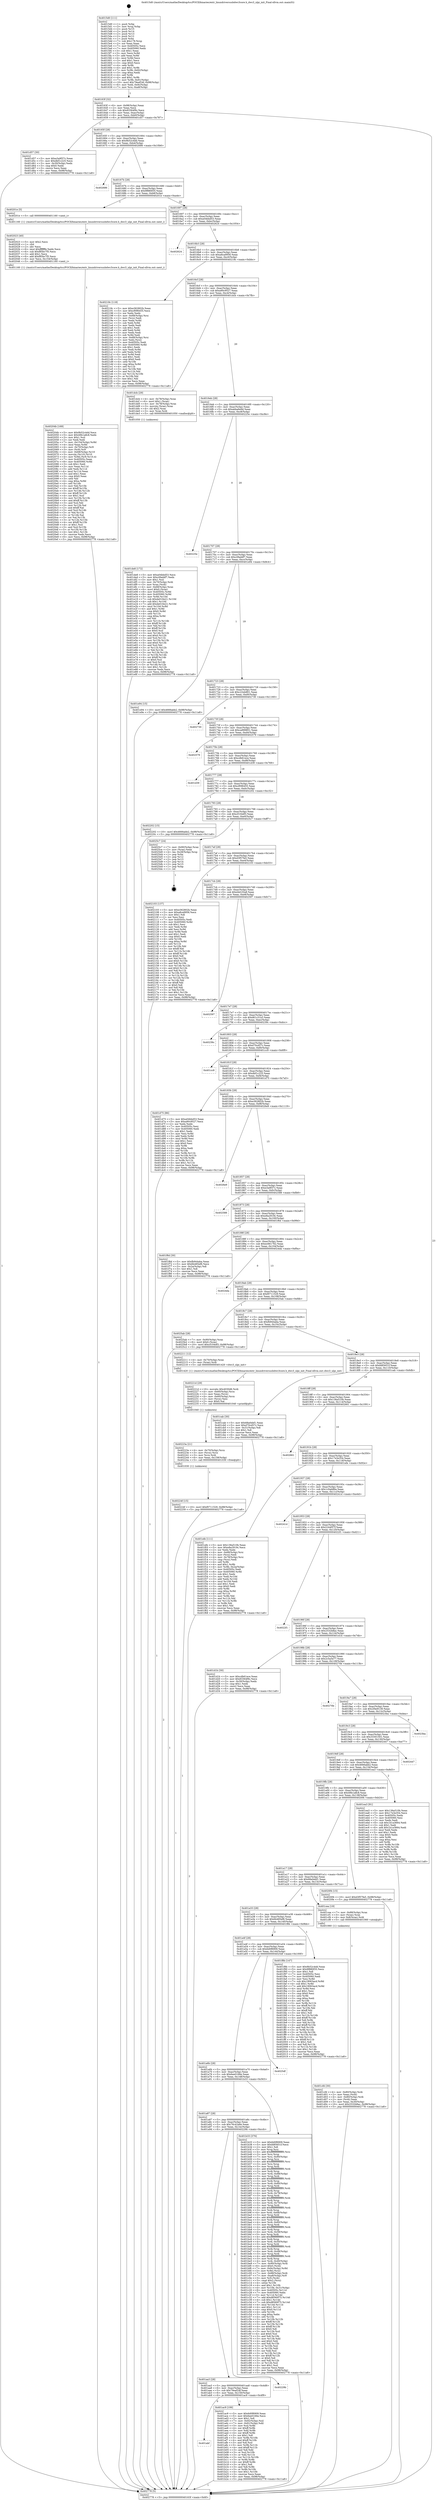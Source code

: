 digraph "0x4015d0" {
  label = "0x4015d0 (/mnt/c/Users/mathe/Desktop/tcc/POCII/binaries/extr_linuxdriversusbdwc3core.h_dwc3_ulpi_init_Final-ollvm.out::main(0))"
  labelloc = "t"
  node[shape=record]

  Entry [label="",width=0.3,height=0.3,shape=circle,fillcolor=black,style=filled]
  "0x40163f" [label="{
     0x40163f [32]\l
     | [instrs]\l
     &nbsp;&nbsp;0x40163f \<+6\>: mov -0x98(%rbp),%eax\l
     &nbsp;&nbsp;0x401645 \<+2\>: mov %eax,%ecx\l
     &nbsp;&nbsp;0x401647 \<+6\>: sub $0x83364f9c,%ecx\l
     &nbsp;&nbsp;0x40164d \<+6\>: mov %eax,-0xac(%rbp)\l
     &nbsp;&nbsp;0x401653 \<+6\>: mov %ecx,-0xb0(%rbp)\l
     &nbsp;&nbsp;0x401659 \<+6\>: je 0000000000401d57 \<main+0x787\>\l
  }"]
  "0x401d57" [label="{
     0x401d57 [30]\l
     | [instrs]\l
     &nbsp;&nbsp;0x401d57 \<+5\>: mov $0xe3a9f37c,%eax\l
     &nbsp;&nbsp;0x401d5c \<+5\>: mov $0xdbf1c225,%ecx\l
     &nbsp;&nbsp;0x401d61 \<+3\>: mov -0x30(%rbp),%edx\l
     &nbsp;&nbsp;0x401d64 \<+3\>: cmp $0x0,%edx\l
     &nbsp;&nbsp;0x401d67 \<+3\>: cmove %ecx,%eax\l
     &nbsp;&nbsp;0x401d6a \<+6\>: mov %eax,-0x98(%rbp)\l
     &nbsp;&nbsp;0x401d70 \<+5\>: jmp 0000000000402778 \<main+0x11a8\>\l
  }"]
  "0x40165f" [label="{
     0x40165f [28]\l
     | [instrs]\l
     &nbsp;&nbsp;0x40165f \<+5\>: jmp 0000000000401664 \<main+0x94\>\l
     &nbsp;&nbsp;0x401664 \<+6\>: mov -0xac(%rbp),%eax\l
     &nbsp;&nbsp;0x40166a \<+5\>: sub $0x9b52c4dd,%eax\l
     &nbsp;&nbsp;0x40166f \<+6\>: mov %eax,-0xb4(%rbp)\l
     &nbsp;&nbsp;0x401675 \<+6\>: je 0000000000402686 \<main+0x10b6\>\l
  }"]
  Exit [label="",width=0.3,height=0.3,shape=circle,fillcolor=black,style=filled,peripheries=2]
  "0x402686" [label="{
     0x402686\l
  }", style=dashed]
  "0x40167b" [label="{
     0x40167b [28]\l
     | [instrs]\l
     &nbsp;&nbsp;0x40167b \<+5\>: jmp 0000000000401680 \<main+0xb0\>\l
     &nbsp;&nbsp;0x401680 \<+6\>: mov -0xac(%rbp),%eax\l
     &nbsp;&nbsp;0x401686 \<+5\>: sub $0x9f880f35,%eax\l
     &nbsp;&nbsp;0x40168b \<+6\>: mov %eax,-0xb8(%rbp)\l
     &nbsp;&nbsp;0x401691 \<+6\>: je 000000000040201e \<main+0xa4e\>\l
  }"]
  "0x40224f" [label="{
     0x40224f [15]\l
     | [instrs]\l
     &nbsp;&nbsp;0x40224f \<+10\>: movl $0xf0711529,-0x98(%rbp)\l
     &nbsp;&nbsp;0x402259 \<+5\>: jmp 0000000000402778 \<main+0x11a8\>\l
  }"]
  "0x40201e" [label="{
     0x40201e [5]\l
     | [instrs]\l
     &nbsp;&nbsp;0x40201e \<+5\>: call 0000000000401160 \<next_i\>\l
     | [calls]\l
     &nbsp;&nbsp;0x401160 \{1\} (/mnt/c/Users/mathe/Desktop/tcc/POCII/binaries/extr_linuxdriversusbdwc3core.h_dwc3_ulpi_init_Final-ollvm.out::next_i)\l
  }"]
  "0x401697" [label="{
     0x401697 [28]\l
     | [instrs]\l
     &nbsp;&nbsp;0x401697 \<+5\>: jmp 000000000040169c \<main+0xcc\>\l
     &nbsp;&nbsp;0x40169c \<+6\>: mov -0xac(%rbp),%eax\l
     &nbsp;&nbsp;0x4016a2 \<+5\>: sub $0xa04bbd53,%eax\l
     &nbsp;&nbsp;0x4016a7 \<+6\>: mov %eax,-0xbc(%rbp)\l
     &nbsp;&nbsp;0x4016ad \<+6\>: je 0000000000402624 \<main+0x1054\>\l
  }"]
  "0x40223a" [label="{
     0x40223a [21]\l
     | [instrs]\l
     &nbsp;&nbsp;0x40223a \<+4\>: mov -0x70(%rbp),%rcx\l
     &nbsp;&nbsp;0x40223e \<+3\>: mov (%rcx),%rcx\l
     &nbsp;&nbsp;0x402241 \<+3\>: mov %rcx,%rdi\l
     &nbsp;&nbsp;0x402244 \<+6\>: mov %eax,-0x158(%rbp)\l
     &nbsp;&nbsp;0x40224a \<+5\>: call 0000000000401030 \<free@plt\>\l
     | [calls]\l
     &nbsp;&nbsp;0x401030 \{1\} (unknown)\l
  }"]
  "0x402624" [label="{
     0x402624\l
  }", style=dashed]
  "0x4016b3" [label="{
     0x4016b3 [28]\l
     | [instrs]\l
     &nbsp;&nbsp;0x4016b3 \<+5\>: jmp 00000000004016b8 \<main+0xe8\>\l
     &nbsp;&nbsp;0x4016b8 \<+6\>: mov -0xac(%rbp),%eax\l
     &nbsp;&nbsp;0x4016be \<+5\>: sub $0xa8ca9956,%eax\l
     &nbsp;&nbsp;0x4016c3 \<+6\>: mov %eax,-0xc0(%rbp)\l
     &nbsp;&nbsp;0x4016c9 \<+6\>: je 000000000040218c \<main+0xbbc\>\l
  }"]
  "0x40221d" [label="{
     0x40221d [29]\l
     | [instrs]\l
     &nbsp;&nbsp;0x40221d \<+10\>: movabs $0x4030d6,%rdi\l
     &nbsp;&nbsp;0x402227 \<+4\>: mov -0x60(%rbp),%rcx\l
     &nbsp;&nbsp;0x40222b \<+2\>: mov %eax,(%rcx)\l
     &nbsp;&nbsp;0x40222d \<+4\>: mov -0x60(%rbp),%rcx\l
     &nbsp;&nbsp;0x402231 \<+2\>: mov (%rcx),%esi\l
     &nbsp;&nbsp;0x402233 \<+2\>: mov $0x0,%al\l
     &nbsp;&nbsp;0x402235 \<+5\>: call 0000000000401040 \<printf@plt\>\l
     | [calls]\l
     &nbsp;&nbsp;0x401040 \{1\} (unknown)\l
  }"]
  "0x40218c" [label="{
     0x40218c [118]\l
     | [instrs]\l
     &nbsp;&nbsp;0x40218c \<+5\>: mov $0xe362802b,%eax\l
     &nbsp;&nbsp;0x402191 \<+5\>: mov $0xcf096455,%ecx\l
     &nbsp;&nbsp;0x402196 \<+2\>: xor %edx,%edx\l
     &nbsp;&nbsp;0x402198 \<+4\>: mov -0x68(%rbp),%rsi\l
     &nbsp;&nbsp;0x40219c \<+2\>: mov (%rsi),%edi\l
     &nbsp;&nbsp;0x40219e \<+3\>: mov %edx,%r8d\l
     &nbsp;&nbsp;0x4021a1 \<+3\>: sub %edi,%r8d\l
     &nbsp;&nbsp;0x4021a4 \<+2\>: mov %edx,%edi\l
     &nbsp;&nbsp;0x4021a6 \<+3\>: sub $0x1,%edi\l
     &nbsp;&nbsp;0x4021a9 \<+3\>: add %edi,%r8d\l
     &nbsp;&nbsp;0x4021ac \<+2\>: mov %edx,%edi\l
     &nbsp;&nbsp;0x4021ae \<+3\>: sub %r8d,%edi\l
     &nbsp;&nbsp;0x4021b1 \<+4\>: mov -0x68(%rbp),%rsi\l
     &nbsp;&nbsp;0x4021b5 \<+2\>: mov %edi,(%rsi)\l
     &nbsp;&nbsp;0x4021b7 \<+7\>: mov 0x40505c,%edi\l
     &nbsp;&nbsp;0x4021be \<+8\>: mov 0x405060,%r8d\l
     &nbsp;&nbsp;0x4021c6 \<+3\>: sub $0x1,%edx\l
     &nbsp;&nbsp;0x4021c9 \<+3\>: mov %edi,%r9d\l
     &nbsp;&nbsp;0x4021cc \<+3\>: add %edx,%r9d\l
     &nbsp;&nbsp;0x4021cf \<+4\>: imul %r9d,%edi\l
     &nbsp;&nbsp;0x4021d3 \<+3\>: and $0x1,%edi\l
     &nbsp;&nbsp;0x4021d6 \<+3\>: cmp $0x0,%edi\l
     &nbsp;&nbsp;0x4021d9 \<+4\>: sete %r10b\l
     &nbsp;&nbsp;0x4021dd \<+4\>: cmp $0xa,%r8d\l
     &nbsp;&nbsp;0x4021e1 \<+4\>: setl %r11b\l
     &nbsp;&nbsp;0x4021e5 \<+3\>: mov %r10b,%bl\l
     &nbsp;&nbsp;0x4021e8 \<+3\>: and %r11b,%bl\l
     &nbsp;&nbsp;0x4021eb \<+3\>: xor %r11b,%r10b\l
     &nbsp;&nbsp;0x4021ee \<+3\>: or %r10b,%bl\l
     &nbsp;&nbsp;0x4021f1 \<+3\>: test $0x1,%bl\l
     &nbsp;&nbsp;0x4021f4 \<+3\>: cmovne %ecx,%eax\l
     &nbsp;&nbsp;0x4021f7 \<+6\>: mov %eax,-0x98(%rbp)\l
     &nbsp;&nbsp;0x4021fd \<+5\>: jmp 0000000000402778 \<main+0x11a8\>\l
  }"]
  "0x4016cf" [label="{
     0x4016cf [28]\l
     | [instrs]\l
     &nbsp;&nbsp;0x4016cf \<+5\>: jmp 00000000004016d4 \<main+0x104\>\l
     &nbsp;&nbsp;0x4016d4 \<+6\>: mov -0xac(%rbp),%eax\l
     &nbsp;&nbsp;0x4016da \<+5\>: sub $0xa90c9527,%eax\l
     &nbsp;&nbsp;0x4016df \<+6\>: mov %eax,-0xc4(%rbp)\l
     &nbsp;&nbsp;0x4016e5 \<+6\>: je 0000000000401dcb \<main+0x7fb\>\l
  }"]
  "0x40204b" [label="{
     0x40204b [169]\l
     | [instrs]\l
     &nbsp;&nbsp;0x40204b \<+5\>: mov $0x9b52c4dd,%ecx\l
     &nbsp;&nbsp;0x402050 \<+5\>: mov $0x49b1a8c8,%edx\l
     &nbsp;&nbsp;0x402055 \<+3\>: mov $0x1,%sil\l
     &nbsp;&nbsp;0x402058 \<+2\>: xor %edi,%edi\l
     &nbsp;&nbsp;0x40205a \<+7\>: mov -0x154(%rbp),%r8d\l
     &nbsp;&nbsp;0x402061 \<+4\>: imul %eax,%r8d\l
     &nbsp;&nbsp;0x402065 \<+4\>: mov -0x70(%rbp),%r9\l
     &nbsp;&nbsp;0x402069 \<+3\>: mov (%r9),%r9\l
     &nbsp;&nbsp;0x40206c \<+4\>: mov -0x68(%rbp),%r10\l
     &nbsp;&nbsp;0x402070 \<+3\>: movslq (%r10),%r10\l
     &nbsp;&nbsp;0x402073 \<+4\>: mov %r8d,(%r9,%r10,4)\l
     &nbsp;&nbsp;0x402077 \<+7\>: mov 0x40505c,%eax\l
     &nbsp;&nbsp;0x40207e \<+8\>: mov 0x405060,%r8d\l
     &nbsp;&nbsp;0x402086 \<+3\>: sub $0x1,%edi\l
     &nbsp;&nbsp;0x402089 \<+3\>: mov %eax,%r11d\l
     &nbsp;&nbsp;0x40208c \<+3\>: add %edi,%r11d\l
     &nbsp;&nbsp;0x40208f \<+4\>: imul %r11d,%eax\l
     &nbsp;&nbsp;0x402093 \<+3\>: and $0x1,%eax\l
     &nbsp;&nbsp;0x402096 \<+3\>: cmp $0x0,%eax\l
     &nbsp;&nbsp;0x402099 \<+3\>: sete %bl\l
     &nbsp;&nbsp;0x40209c \<+4\>: cmp $0xa,%r8d\l
     &nbsp;&nbsp;0x4020a0 \<+4\>: setl %r14b\l
     &nbsp;&nbsp;0x4020a4 \<+3\>: mov %bl,%r15b\l
     &nbsp;&nbsp;0x4020a7 \<+4\>: xor $0xff,%r15b\l
     &nbsp;&nbsp;0x4020ab \<+3\>: mov %r14b,%r12b\l
     &nbsp;&nbsp;0x4020ae \<+4\>: xor $0xff,%r12b\l
     &nbsp;&nbsp;0x4020b2 \<+4\>: xor $0x1,%sil\l
     &nbsp;&nbsp;0x4020b6 \<+3\>: mov %r15b,%r13b\l
     &nbsp;&nbsp;0x4020b9 \<+4\>: and $0xff,%r13b\l
     &nbsp;&nbsp;0x4020bd \<+3\>: and %sil,%bl\l
     &nbsp;&nbsp;0x4020c0 \<+3\>: mov %r12b,%al\l
     &nbsp;&nbsp;0x4020c3 \<+2\>: and $0xff,%al\l
     &nbsp;&nbsp;0x4020c5 \<+3\>: and %sil,%r14b\l
     &nbsp;&nbsp;0x4020c8 \<+3\>: or %bl,%r13b\l
     &nbsp;&nbsp;0x4020cb \<+3\>: or %r14b,%al\l
     &nbsp;&nbsp;0x4020ce \<+3\>: xor %al,%r13b\l
     &nbsp;&nbsp;0x4020d1 \<+3\>: or %r12b,%r15b\l
     &nbsp;&nbsp;0x4020d4 \<+4\>: xor $0xff,%r15b\l
     &nbsp;&nbsp;0x4020d8 \<+4\>: or $0x1,%sil\l
     &nbsp;&nbsp;0x4020dc \<+3\>: and %sil,%r15b\l
     &nbsp;&nbsp;0x4020df \<+3\>: or %r15b,%r13b\l
     &nbsp;&nbsp;0x4020e2 \<+4\>: test $0x1,%r13b\l
     &nbsp;&nbsp;0x4020e6 \<+3\>: cmovne %edx,%ecx\l
     &nbsp;&nbsp;0x4020e9 \<+6\>: mov %ecx,-0x98(%rbp)\l
     &nbsp;&nbsp;0x4020ef \<+5\>: jmp 0000000000402778 \<main+0x11a8\>\l
  }"]
  "0x401dcb" [label="{
     0x401dcb [29]\l
     | [instrs]\l
     &nbsp;&nbsp;0x401dcb \<+4\>: mov -0x78(%rbp),%rax\l
     &nbsp;&nbsp;0x401dcf \<+6\>: movl $0x1,(%rax)\l
     &nbsp;&nbsp;0x401dd5 \<+4\>: mov -0x78(%rbp),%rax\l
     &nbsp;&nbsp;0x401dd9 \<+3\>: movslq (%rax),%rax\l
     &nbsp;&nbsp;0x401ddc \<+4\>: shl $0x2,%rax\l
     &nbsp;&nbsp;0x401de0 \<+3\>: mov %rax,%rdi\l
     &nbsp;&nbsp;0x401de3 \<+5\>: call 0000000000401050 \<malloc@plt\>\l
     | [calls]\l
     &nbsp;&nbsp;0x401050 \{1\} (unknown)\l
  }"]
  "0x4016eb" [label="{
     0x4016eb [28]\l
     | [instrs]\l
     &nbsp;&nbsp;0x4016eb \<+5\>: jmp 00000000004016f0 \<main+0x120\>\l
     &nbsp;&nbsp;0x4016f0 \<+6\>: mov -0xac(%rbp),%eax\l
     &nbsp;&nbsp;0x4016f6 \<+5\>: sub $0xabba6e9d,%eax\l
     &nbsp;&nbsp;0x4016fb \<+6\>: mov %eax,-0xc8(%rbp)\l
     &nbsp;&nbsp;0x401701 \<+6\>: je 000000000040225e \<main+0xc8e\>\l
  }"]
  "0x402023" [label="{
     0x402023 [40]\l
     | [instrs]\l
     &nbsp;&nbsp;0x402023 \<+5\>: mov $0x2,%ecx\l
     &nbsp;&nbsp;0x402028 \<+1\>: cltd\l
     &nbsp;&nbsp;0x402029 \<+2\>: idiv %ecx\l
     &nbsp;&nbsp;0x40202b \<+6\>: imul $0xfffffffe,%edx,%ecx\l
     &nbsp;&nbsp;0x402031 \<+6\>: sub $0xf85bc7f5,%ecx\l
     &nbsp;&nbsp;0x402037 \<+3\>: add $0x1,%ecx\l
     &nbsp;&nbsp;0x40203a \<+6\>: add $0xf85bc7f5,%ecx\l
     &nbsp;&nbsp;0x402040 \<+6\>: mov %ecx,-0x154(%rbp)\l
     &nbsp;&nbsp;0x402046 \<+5\>: call 0000000000401160 \<next_i\>\l
     | [calls]\l
     &nbsp;&nbsp;0x401160 \{1\} (/mnt/c/Users/mathe/Desktop/tcc/POCII/binaries/extr_linuxdriversusbdwc3core.h_dwc3_ulpi_init_Final-ollvm.out::next_i)\l
  }"]
  "0x40225e" [label="{
     0x40225e\l
  }", style=dashed]
  "0x401707" [label="{
     0x401707 [28]\l
     | [instrs]\l
     &nbsp;&nbsp;0x401707 \<+5\>: jmp 000000000040170c \<main+0x13c\>\l
     &nbsp;&nbsp;0x40170c \<+6\>: mov -0xac(%rbp),%eax\l
     &nbsp;&nbsp;0x401712 \<+5\>: sub $0xc0faddf7,%eax\l
     &nbsp;&nbsp;0x401717 \<+6\>: mov %eax,-0xcc(%rbp)\l
     &nbsp;&nbsp;0x40171d \<+6\>: je 0000000000401e94 \<main+0x8c4\>\l
  }"]
  "0x401de8" [label="{
     0x401de8 [172]\l
     | [instrs]\l
     &nbsp;&nbsp;0x401de8 \<+5\>: mov $0xa04bbd53,%ecx\l
     &nbsp;&nbsp;0x401ded \<+5\>: mov $0xc0faddf7,%edx\l
     &nbsp;&nbsp;0x401df2 \<+3\>: mov $0x1,%sil\l
     &nbsp;&nbsp;0x401df5 \<+4\>: mov -0x70(%rbp),%rdi\l
     &nbsp;&nbsp;0x401df9 \<+3\>: mov %rax,(%rdi)\l
     &nbsp;&nbsp;0x401dfc \<+4\>: mov -0x68(%rbp),%rax\l
     &nbsp;&nbsp;0x401e00 \<+6\>: movl $0x0,(%rax)\l
     &nbsp;&nbsp;0x401e06 \<+8\>: mov 0x40505c,%r8d\l
     &nbsp;&nbsp;0x401e0e \<+8\>: mov 0x405060,%r9d\l
     &nbsp;&nbsp;0x401e16 \<+3\>: mov %r8d,%r10d\l
     &nbsp;&nbsp;0x401e19 \<+7\>: sub $0xde016e21,%r10d\l
     &nbsp;&nbsp;0x401e20 \<+4\>: sub $0x1,%r10d\l
     &nbsp;&nbsp;0x401e24 \<+7\>: add $0xde016e21,%r10d\l
     &nbsp;&nbsp;0x401e2b \<+4\>: imul %r10d,%r8d\l
     &nbsp;&nbsp;0x401e2f \<+4\>: and $0x1,%r8d\l
     &nbsp;&nbsp;0x401e33 \<+4\>: cmp $0x0,%r8d\l
     &nbsp;&nbsp;0x401e37 \<+4\>: sete %r11b\l
     &nbsp;&nbsp;0x401e3b \<+4\>: cmp $0xa,%r9d\l
     &nbsp;&nbsp;0x401e3f \<+3\>: setl %bl\l
     &nbsp;&nbsp;0x401e42 \<+3\>: mov %r11b,%r14b\l
     &nbsp;&nbsp;0x401e45 \<+4\>: xor $0xff,%r14b\l
     &nbsp;&nbsp;0x401e49 \<+3\>: mov %bl,%r15b\l
     &nbsp;&nbsp;0x401e4c \<+4\>: xor $0xff,%r15b\l
     &nbsp;&nbsp;0x401e50 \<+4\>: xor $0x0,%sil\l
     &nbsp;&nbsp;0x401e54 \<+3\>: mov %r14b,%r12b\l
     &nbsp;&nbsp;0x401e57 \<+4\>: and $0x0,%r12b\l
     &nbsp;&nbsp;0x401e5b \<+3\>: and %sil,%r11b\l
     &nbsp;&nbsp;0x401e5e \<+3\>: mov %r15b,%r13b\l
     &nbsp;&nbsp;0x401e61 \<+4\>: and $0x0,%r13b\l
     &nbsp;&nbsp;0x401e65 \<+3\>: and %sil,%bl\l
     &nbsp;&nbsp;0x401e68 \<+3\>: or %r11b,%r12b\l
     &nbsp;&nbsp;0x401e6b \<+3\>: or %bl,%r13b\l
     &nbsp;&nbsp;0x401e6e \<+3\>: xor %r13b,%r12b\l
     &nbsp;&nbsp;0x401e71 \<+3\>: or %r15b,%r14b\l
     &nbsp;&nbsp;0x401e74 \<+4\>: xor $0xff,%r14b\l
     &nbsp;&nbsp;0x401e78 \<+4\>: or $0x0,%sil\l
     &nbsp;&nbsp;0x401e7c \<+3\>: and %sil,%r14b\l
     &nbsp;&nbsp;0x401e7f \<+3\>: or %r14b,%r12b\l
     &nbsp;&nbsp;0x401e82 \<+4\>: test $0x1,%r12b\l
     &nbsp;&nbsp;0x401e86 \<+3\>: cmovne %edx,%ecx\l
     &nbsp;&nbsp;0x401e89 \<+6\>: mov %ecx,-0x98(%rbp)\l
     &nbsp;&nbsp;0x401e8f \<+5\>: jmp 0000000000402778 \<main+0x11a8\>\l
  }"]
  "0x401e94" [label="{
     0x401e94 [15]\l
     | [instrs]\l
     &nbsp;&nbsp;0x401e94 \<+10\>: movl $0x4666abb2,-0x98(%rbp)\l
     &nbsp;&nbsp;0x401e9e \<+5\>: jmp 0000000000402778 \<main+0x11a8\>\l
  }"]
  "0x401723" [label="{
     0x401723 [28]\l
     | [instrs]\l
     &nbsp;&nbsp;0x401723 \<+5\>: jmp 0000000000401728 \<main+0x158\>\l
     &nbsp;&nbsp;0x401728 \<+6\>: mov -0xac(%rbp),%eax\l
     &nbsp;&nbsp;0x40172e \<+5\>: sub $0xc22eb801,%eax\l
     &nbsp;&nbsp;0x401733 \<+6\>: mov %eax,-0xd0(%rbp)\l
     &nbsp;&nbsp;0x401739 \<+6\>: je 0000000000402730 \<main+0x1160\>\l
  }"]
  "0x401cfd" [label="{
     0x401cfd [30]\l
     | [instrs]\l
     &nbsp;&nbsp;0x401cfd \<+4\>: mov -0x80(%rbp),%rdi\l
     &nbsp;&nbsp;0x401d01 \<+2\>: mov %eax,(%rdi)\l
     &nbsp;&nbsp;0x401d03 \<+4\>: mov -0x80(%rbp),%rdi\l
     &nbsp;&nbsp;0x401d07 \<+2\>: mov (%rdi),%eax\l
     &nbsp;&nbsp;0x401d09 \<+3\>: mov %eax,-0x30(%rbp)\l
     &nbsp;&nbsp;0x401d0c \<+10\>: movl $0x2532b8ac,-0x98(%rbp)\l
     &nbsp;&nbsp;0x401d16 \<+5\>: jmp 0000000000402778 \<main+0x11a8\>\l
  }"]
  "0x402730" [label="{
     0x402730\l
  }", style=dashed]
  "0x40173f" [label="{
     0x40173f [28]\l
     | [instrs]\l
     &nbsp;&nbsp;0x40173f \<+5\>: jmp 0000000000401744 \<main+0x174\>\l
     &nbsp;&nbsp;0x401744 \<+6\>: mov -0xac(%rbp),%eax\l
     &nbsp;&nbsp;0x40174a \<+5\>: sub $0xca999851,%eax\l
     &nbsp;&nbsp;0x40174f \<+6\>: mov %eax,-0xd4(%rbp)\l
     &nbsp;&nbsp;0x401755 \<+6\>: je 0000000000402579 \<main+0xfa9\>\l
  }"]
  "0x4015d0" [label="{
     0x4015d0 [111]\l
     | [instrs]\l
     &nbsp;&nbsp;0x4015d0 \<+1\>: push %rbp\l
     &nbsp;&nbsp;0x4015d1 \<+3\>: mov %rsp,%rbp\l
     &nbsp;&nbsp;0x4015d4 \<+2\>: push %r15\l
     &nbsp;&nbsp;0x4015d6 \<+2\>: push %r14\l
     &nbsp;&nbsp;0x4015d8 \<+2\>: push %r13\l
     &nbsp;&nbsp;0x4015da \<+2\>: push %r12\l
     &nbsp;&nbsp;0x4015dc \<+1\>: push %rbx\l
     &nbsp;&nbsp;0x4015dd \<+7\>: sub $0x178,%rsp\l
     &nbsp;&nbsp;0x4015e4 \<+2\>: xor %eax,%eax\l
     &nbsp;&nbsp;0x4015e6 \<+7\>: mov 0x40505c,%ecx\l
     &nbsp;&nbsp;0x4015ed \<+7\>: mov 0x405060,%edx\l
     &nbsp;&nbsp;0x4015f4 \<+3\>: sub $0x1,%eax\l
     &nbsp;&nbsp;0x4015f7 \<+3\>: mov %ecx,%r8d\l
     &nbsp;&nbsp;0x4015fa \<+3\>: add %eax,%r8d\l
     &nbsp;&nbsp;0x4015fd \<+4\>: imul %r8d,%ecx\l
     &nbsp;&nbsp;0x401601 \<+3\>: and $0x1,%ecx\l
     &nbsp;&nbsp;0x401604 \<+3\>: cmp $0x0,%ecx\l
     &nbsp;&nbsp;0x401607 \<+4\>: sete %r9b\l
     &nbsp;&nbsp;0x40160b \<+4\>: and $0x1,%r9b\l
     &nbsp;&nbsp;0x40160f \<+7\>: mov %r9b,-0x92(%rbp)\l
     &nbsp;&nbsp;0x401616 \<+3\>: cmp $0xa,%edx\l
     &nbsp;&nbsp;0x401619 \<+4\>: setl %r9b\l
     &nbsp;&nbsp;0x40161d \<+4\>: and $0x1,%r9b\l
     &nbsp;&nbsp;0x401621 \<+7\>: mov %r9b,-0x91(%rbp)\l
     &nbsp;&nbsp;0x401628 \<+10\>: movl $0x79eaf24f,-0x98(%rbp)\l
     &nbsp;&nbsp;0x401632 \<+6\>: mov %edi,-0x9c(%rbp)\l
     &nbsp;&nbsp;0x401638 \<+7\>: mov %rsi,-0xa8(%rbp)\l
  }"]
  "0x402579" [label="{
     0x402579\l
  }", style=dashed]
  "0x40175b" [label="{
     0x40175b [28]\l
     | [instrs]\l
     &nbsp;&nbsp;0x40175b \<+5\>: jmp 0000000000401760 \<main+0x190\>\l
     &nbsp;&nbsp;0x401760 \<+6\>: mov -0xac(%rbp),%eax\l
     &nbsp;&nbsp;0x401766 \<+5\>: sub $0xcdb61ece,%eax\l
     &nbsp;&nbsp;0x40176b \<+6\>: mov %eax,-0xd8(%rbp)\l
     &nbsp;&nbsp;0x401771 \<+6\>: je 0000000000401d39 \<main+0x769\>\l
  }"]
  "0x402778" [label="{
     0x402778 [5]\l
     | [instrs]\l
     &nbsp;&nbsp;0x402778 \<+5\>: jmp 000000000040163f \<main+0x6f\>\l
  }"]
  "0x401d39" [label="{
     0x401d39\l
  }", style=dashed]
  "0x401777" [label="{
     0x401777 [28]\l
     | [instrs]\l
     &nbsp;&nbsp;0x401777 \<+5\>: jmp 000000000040177c \<main+0x1ac\>\l
     &nbsp;&nbsp;0x40177c \<+6\>: mov -0xac(%rbp),%eax\l
     &nbsp;&nbsp;0x401782 \<+5\>: sub $0xcf096455,%eax\l
     &nbsp;&nbsp;0x401787 \<+6\>: mov %eax,-0xdc(%rbp)\l
     &nbsp;&nbsp;0x40178d \<+6\>: je 0000000000402202 \<main+0xc32\>\l
  }"]
  "0x401abf" [label="{
     0x401abf\l
  }", style=dashed]
  "0x402202" [label="{
     0x402202 [15]\l
     | [instrs]\l
     &nbsp;&nbsp;0x402202 \<+10\>: movl $0x4666abb2,-0x98(%rbp)\l
     &nbsp;&nbsp;0x40220c \<+5\>: jmp 0000000000402778 \<main+0x11a8\>\l
  }"]
  "0x401793" [label="{
     0x401793 [28]\l
     | [instrs]\l
     &nbsp;&nbsp;0x401793 \<+5\>: jmp 0000000000401798 \<main+0x1c8\>\l
     &nbsp;&nbsp;0x401798 \<+6\>: mov -0xac(%rbp),%eax\l
     &nbsp;&nbsp;0x40179e \<+5\>: sub $0xcf104df3,%eax\l
     &nbsp;&nbsp;0x4017a3 \<+6\>: mov %eax,-0xe0(%rbp)\l
     &nbsp;&nbsp;0x4017a9 \<+6\>: je 00000000004025c7 \<main+0xff7\>\l
  }"]
  "0x401ac9" [label="{
     0x401ac9 [106]\l
     | [instrs]\l
     &nbsp;&nbsp;0x401ac9 \<+5\>: mov $0x6d0f6909,%eax\l
     &nbsp;&nbsp;0x401ace \<+5\>: mov $0x6ee0166e,%ecx\l
     &nbsp;&nbsp;0x401ad3 \<+2\>: mov $0x1,%dl\l
     &nbsp;&nbsp;0x401ad5 \<+7\>: mov -0x92(%rbp),%sil\l
     &nbsp;&nbsp;0x401adc \<+7\>: mov -0x91(%rbp),%dil\l
     &nbsp;&nbsp;0x401ae3 \<+3\>: mov %sil,%r8b\l
     &nbsp;&nbsp;0x401ae6 \<+4\>: xor $0xff,%r8b\l
     &nbsp;&nbsp;0x401aea \<+3\>: mov %dil,%r9b\l
     &nbsp;&nbsp;0x401aed \<+4\>: xor $0xff,%r9b\l
     &nbsp;&nbsp;0x401af1 \<+3\>: xor $0x1,%dl\l
     &nbsp;&nbsp;0x401af4 \<+3\>: mov %r8b,%r10b\l
     &nbsp;&nbsp;0x401af7 \<+4\>: and $0xff,%r10b\l
     &nbsp;&nbsp;0x401afb \<+3\>: and %dl,%sil\l
     &nbsp;&nbsp;0x401afe \<+3\>: mov %r9b,%r11b\l
     &nbsp;&nbsp;0x401b01 \<+4\>: and $0xff,%r11b\l
     &nbsp;&nbsp;0x401b05 \<+3\>: and %dl,%dil\l
     &nbsp;&nbsp;0x401b08 \<+3\>: or %sil,%r10b\l
     &nbsp;&nbsp;0x401b0b \<+3\>: or %dil,%r11b\l
     &nbsp;&nbsp;0x401b0e \<+3\>: xor %r11b,%r10b\l
     &nbsp;&nbsp;0x401b11 \<+3\>: or %r9b,%r8b\l
     &nbsp;&nbsp;0x401b14 \<+4\>: xor $0xff,%r8b\l
     &nbsp;&nbsp;0x401b18 \<+3\>: or $0x1,%dl\l
     &nbsp;&nbsp;0x401b1b \<+3\>: and %dl,%r8b\l
     &nbsp;&nbsp;0x401b1e \<+3\>: or %r8b,%r10b\l
     &nbsp;&nbsp;0x401b21 \<+4\>: test $0x1,%r10b\l
     &nbsp;&nbsp;0x401b25 \<+3\>: cmovne %ecx,%eax\l
     &nbsp;&nbsp;0x401b28 \<+6\>: mov %eax,-0x98(%rbp)\l
     &nbsp;&nbsp;0x401b2e \<+5\>: jmp 0000000000402778 \<main+0x11a8\>\l
  }"]
  "0x4025c7" [label="{
     0x4025c7 [24]\l
     | [instrs]\l
     &nbsp;&nbsp;0x4025c7 \<+7\>: mov -0x90(%rbp),%rax\l
     &nbsp;&nbsp;0x4025ce \<+2\>: mov (%rax),%eax\l
     &nbsp;&nbsp;0x4025d0 \<+4\>: lea -0x28(%rbp),%rsp\l
     &nbsp;&nbsp;0x4025d4 \<+1\>: pop %rbx\l
     &nbsp;&nbsp;0x4025d5 \<+2\>: pop %r12\l
     &nbsp;&nbsp;0x4025d7 \<+2\>: pop %r13\l
     &nbsp;&nbsp;0x4025d9 \<+2\>: pop %r14\l
     &nbsp;&nbsp;0x4025db \<+2\>: pop %r15\l
     &nbsp;&nbsp;0x4025dd \<+1\>: pop %rbp\l
     &nbsp;&nbsp;0x4025de \<+1\>: ret\l
  }"]
  "0x4017af" [label="{
     0x4017af [28]\l
     | [instrs]\l
     &nbsp;&nbsp;0x4017af \<+5\>: jmp 00000000004017b4 \<main+0x1e4\>\l
     &nbsp;&nbsp;0x4017b4 \<+6\>: mov -0xac(%rbp),%eax\l
     &nbsp;&nbsp;0x4017ba \<+5\>: sub $0xd3f57fa5,%eax\l
     &nbsp;&nbsp;0x4017bf \<+6\>: mov %eax,-0xe4(%rbp)\l
     &nbsp;&nbsp;0x4017c5 \<+6\>: je 0000000000402103 \<main+0xb33\>\l
  }"]
  "0x401aa3" [label="{
     0x401aa3 [28]\l
     | [instrs]\l
     &nbsp;&nbsp;0x401aa3 \<+5\>: jmp 0000000000401aa8 \<main+0x4d8\>\l
     &nbsp;&nbsp;0x401aa8 \<+6\>: mov -0xac(%rbp),%eax\l
     &nbsp;&nbsp;0x401aae \<+5\>: sub $0x79eaf24f,%eax\l
     &nbsp;&nbsp;0x401ab3 \<+6\>: mov %eax,-0x150(%rbp)\l
     &nbsp;&nbsp;0x401ab9 \<+6\>: je 0000000000401ac9 \<main+0x4f9\>\l
  }"]
  "0x402103" [label="{
     0x402103 [137]\l
     | [instrs]\l
     &nbsp;&nbsp;0x402103 \<+5\>: mov $0xe362802b,%eax\l
     &nbsp;&nbsp;0x402108 \<+5\>: mov $0xa8ca9956,%ecx\l
     &nbsp;&nbsp;0x40210d \<+2\>: mov $0x1,%dl\l
     &nbsp;&nbsp;0x40210f \<+2\>: xor %esi,%esi\l
     &nbsp;&nbsp;0x402111 \<+7\>: mov 0x40505c,%edi\l
     &nbsp;&nbsp;0x402118 \<+8\>: mov 0x405060,%r8d\l
     &nbsp;&nbsp;0x402120 \<+3\>: sub $0x1,%esi\l
     &nbsp;&nbsp;0x402123 \<+3\>: mov %edi,%r9d\l
     &nbsp;&nbsp;0x402126 \<+3\>: add %esi,%r9d\l
     &nbsp;&nbsp;0x402129 \<+4\>: imul %r9d,%edi\l
     &nbsp;&nbsp;0x40212d \<+3\>: and $0x1,%edi\l
     &nbsp;&nbsp;0x402130 \<+3\>: cmp $0x0,%edi\l
     &nbsp;&nbsp;0x402133 \<+4\>: sete %r10b\l
     &nbsp;&nbsp;0x402137 \<+4\>: cmp $0xa,%r8d\l
     &nbsp;&nbsp;0x40213b \<+4\>: setl %r11b\l
     &nbsp;&nbsp;0x40213f \<+3\>: mov %r10b,%bl\l
     &nbsp;&nbsp;0x402142 \<+3\>: xor $0xff,%bl\l
     &nbsp;&nbsp;0x402145 \<+3\>: mov %r11b,%r14b\l
     &nbsp;&nbsp;0x402148 \<+4\>: xor $0xff,%r14b\l
     &nbsp;&nbsp;0x40214c \<+3\>: xor $0x0,%dl\l
     &nbsp;&nbsp;0x40214f \<+3\>: mov %bl,%r15b\l
     &nbsp;&nbsp;0x402152 \<+4\>: and $0x0,%r15b\l
     &nbsp;&nbsp;0x402156 \<+3\>: and %dl,%r10b\l
     &nbsp;&nbsp;0x402159 \<+3\>: mov %r14b,%r12b\l
     &nbsp;&nbsp;0x40215c \<+4\>: and $0x0,%r12b\l
     &nbsp;&nbsp;0x402160 \<+3\>: and %dl,%r11b\l
     &nbsp;&nbsp;0x402163 \<+3\>: or %r10b,%r15b\l
     &nbsp;&nbsp;0x402166 \<+3\>: or %r11b,%r12b\l
     &nbsp;&nbsp;0x402169 \<+3\>: xor %r12b,%r15b\l
     &nbsp;&nbsp;0x40216c \<+3\>: or %r14b,%bl\l
     &nbsp;&nbsp;0x40216f \<+3\>: xor $0xff,%bl\l
     &nbsp;&nbsp;0x402172 \<+3\>: or $0x0,%dl\l
     &nbsp;&nbsp;0x402175 \<+2\>: and %dl,%bl\l
     &nbsp;&nbsp;0x402177 \<+3\>: or %bl,%r15b\l
     &nbsp;&nbsp;0x40217a \<+4\>: test $0x1,%r15b\l
     &nbsp;&nbsp;0x40217e \<+3\>: cmovne %ecx,%eax\l
     &nbsp;&nbsp;0x402181 \<+6\>: mov %eax,-0x98(%rbp)\l
     &nbsp;&nbsp;0x402187 \<+5\>: jmp 0000000000402778 \<main+0x11a8\>\l
  }"]
  "0x4017cb" [label="{
     0x4017cb [28]\l
     | [instrs]\l
     &nbsp;&nbsp;0x4017cb \<+5\>: jmp 00000000004017d0 \<main+0x200\>\l
     &nbsp;&nbsp;0x4017d0 \<+6\>: mov -0xac(%rbp),%eax\l
     &nbsp;&nbsp;0x4017d6 \<+5\>: sub $0xd4d1f2a8,%eax\l
     &nbsp;&nbsp;0x4017db \<+6\>: mov %eax,-0xe8(%rbp)\l
     &nbsp;&nbsp;0x4017e1 \<+6\>: je 0000000000402597 \<main+0xfc7\>\l
  }"]
  "0x40229b" [label="{
     0x40229b\l
  }", style=dashed]
  "0x402597" [label="{
     0x402597\l
  }", style=dashed]
  "0x4017e7" [label="{
     0x4017e7 [28]\l
     | [instrs]\l
     &nbsp;&nbsp;0x4017e7 \<+5\>: jmp 00000000004017ec \<main+0x21c\>\l
     &nbsp;&nbsp;0x4017ec \<+6\>: mov -0xac(%rbp),%eax\l
     &nbsp;&nbsp;0x4017f2 \<+5\>: sub $0xd61c31a3,%eax\l
     &nbsp;&nbsp;0x4017f7 \<+6\>: mov %eax,-0xec(%rbp)\l
     &nbsp;&nbsp;0x4017fd \<+6\>: je 000000000040239c \<main+0xdcc\>\l
  }"]
  "0x401a87" [label="{
     0x401a87 [28]\l
     | [instrs]\l
     &nbsp;&nbsp;0x401a87 \<+5\>: jmp 0000000000401a8c \<main+0x4bc\>\l
     &nbsp;&nbsp;0x401a8c \<+6\>: mov -0xac(%rbp),%eax\l
     &nbsp;&nbsp;0x401a92 \<+5\>: sub $0x76c42a6e,%eax\l
     &nbsp;&nbsp;0x401a97 \<+6\>: mov %eax,-0x14c(%rbp)\l
     &nbsp;&nbsp;0x401a9d \<+6\>: je 000000000040229b \<main+0xccb\>\l
  }"]
  "0x40239c" [label="{
     0x40239c\l
  }", style=dashed]
  "0x401803" [label="{
     0x401803 [28]\l
     | [instrs]\l
     &nbsp;&nbsp;0x401803 \<+5\>: jmp 0000000000401808 \<main+0x238\>\l
     &nbsp;&nbsp;0x401808 \<+6\>: mov -0xac(%rbp),%eax\l
     &nbsp;&nbsp;0x40180e \<+5\>: sub $0xd70cd57c,%eax\l
     &nbsp;&nbsp;0x401813 \<+6\>: mov %eax,-0xf0(%rbp)\l
     &nbsp;&nbsp;0x401819 \<+6\>: je 0000000000401cc9 \<main+0x6f9\>\l
  }"]
  "0x401b33" [label="{
     0x401b33 [376]\l
     | [instrs]\l
     &nbsp;&nbsp;0x401b33 \<+5\>: mov $0x6d0f6909,%eax\l
     &nbsp;&nbsp;0x401b38 \<+5\>: mov $0xfd85651f,%ecx\l
     &nbsp;&nbsp;0x401b3d \<+2\>: mov $0x1,%dl\l
     &nbsp;&nbsp;0x401b3f \<+3\>: mov %rsp,%rsi\l
     &nbsp;&nbsp;0x401b42 \<+4\>: add $0xfffffffffffffff0,%rsi\l
     &nbsp;&nbsp;0x401b46 \<+3\>: mov %rsi,%rsp\l
     &nbsp;&nbsp;0x401b49 \<+7\>: mov %rsi,-0x90(%rbp)\l
     &nbsp;&nbsp;0x401b50 \<+3\>: mov %rsp,%rsi\l
     &nbsp;&nbsp;0x401b53 \<+4\>: add $0xfffffffffffffff0,%rsi\l
     &nbsp;&nbsp;0x401b57 \<+3\>: mov %rsi,%rsp\l
     &nbsp;&nbsp;0x401b5a \<+3\>: mov %rsp,%rdi\l
     &nbsp;&nbsp;0x401b5d \<+4\>: add $0xfffffffffffffff0,%rdi\l
     &nbsp;&nbsp;0x401b61 \<+3\>: mov %rdi,%rsp\l
     &nbsp;&nbsp;0x401b64 \<+7\>: mov %rdi,-0x88(%rbp)\l
     &nbsp;&nbsp;0x401b6b \<+3\>: mov %rsp,%rdi\l
     &nbsp;&nbsp;0x401b6e \<+4\>: add $0xfffffffffffffff0,%rdi\l
     &nbsp;&nbsp;0x401b72 \<+3\>: mov %rdi,%rsp\l
     &nbsp;&nbsp;0x401b75 \<+4\>: mov %rdi,-0x80(%rbp)\l
     &nbsp;&nbsp;0x401b79 \<+3\>: mov %rsp,%rdi\l
     &nbsp;&nbsp;0x401b7c \<+4\>: add $0xfffffffffffffff0,%rdi\l
     &nbsp;&nbsp;0x401b80 \<+3\>: mov %rdi,%rsp\l
     &nbsp;&nbsp;0x401b83 \<+4\>: mov %rdi,-0x78(%rbp)\l
     &nbsp;&nbsp;0x401b87 \<+3\>: mov %rsp,%rdi\l
     &nbsp;&nbsp;0x401b8a \<+4\>: add $0xfffffffffffffff0,%rdi\l
     &nbsp;&nbsp;0x401b8e \<+3\>: mov %rdi,%rsp\l
     &nbsp;&nbsp;0x401b91 \<+4\>: mov %rdi,-0x70(%rbp)\l
     &nbsp;&nbsp;0x401b95 \<+3\>: mov %rsp,%rdi\l
     &nbsp;&nbsp;0x401b98 \<+4\>: add $0xfffffffffffffff0,%rdi\l
     &nbsp;&nbsp;0x401b9c \<+3\>: mov %rdi,%rsp\l
     &nbsp;&nbsp;0x401b9f \<+4\>: mov %rdi,-0x68(%rbp)\l
     &nbsp;&nbsp;0x401ba3 \<+3\>: mov %rsp,%rdi\l
     &nbsp;&nbsp;0x401ba6 \<+4\>: add $0xfffffffffffffff0,%rdi\l
     &nbsp;&nbsp;0x401baa \<+3\>: mov %rdi,%rsp\l
     &nbsp;&nbsp;0x401bad \<+4\>: mov %rdi,-0x60(%rbp)\l
     &nbsp;&nbsp;0x401bb1 \<+3\>: mov %rsp,%rdi\l
     &nbsp;&nbsp;0x401bb4 \<+4\>: add $0xfffffffffffffff0,%rdi\l
     &nbsp;&nbsp;0x401bb8 \<+3\>: mov %rdi,%rsp\l
     &nbsp;&nbsp;0x401bbb \<+4\>: mov %rdi,-0x58(%rbp)\l
     &nbsp;&nbsp;0x401bbf \<+3\>: mov %rsp,%rdi\l
     &nbsp;&nbsp;0x401bc2 \<+4\>: add $0xfffffffffffffff0,%rdi\l
     &nbsp;&nbsp;0x401bc6 \<+3\>: mov %rdi,%rsp\l
     &nbsp;&nbsp;0x401bc9 \<+4\>: mov %rdi,-0x50(%rbp)\l
     &nbsp;&nbsp;0x401bcd \<+3\>: mov %rsp,%rdi\l
     &nbsp;&nbsp;0x401bd0 \<+4\>: add $0xfffffffffffffff0,%rdi\l
     &nbsp;&nbsp;0x401bd4 \<+3\>: mov %rdi,%rsp\l
     &nbsp;&nbsp;0x401bd7 \<+4\>: mov %rdi,-0x48(%rbp)\l
     &nbsp;&nbsp;0x401bdb \<+3\>: mov %rsp,%rdi\l
     &nbsp;&nbsp;0x401bde \<+4\>: add $0xfffffffffffffff0,%rdi\l
     &nbsp;&nbsp;0x401be2 \<+3\>: mov %rdi,%rsp\l
     &nbsp;&nbsp;0x401be5 \<+4\>: mov %rdi,-0x40(%rbp)\l
     &nbsp;&nbsp;0x401be9 \<+7\>: mov -0x90(%rbp),%rdi\l
     &nbsp;&nbsp;0x401bf0 \<+6\>: movl $0x0,(%rdi)\l
     &nbsp;&nbsp;0x401bf6 \<+7\>: mov -0x9c(%rbp),%r8d\l
     &nbsp;&nbsp;0x401bfd \<+3\>: mov %r8d,(%rsi)\l
     &nbsp;&nbsp;0x401c00 \<+7\>: mov -0x88(%rbp),%rdi\l
     &nbsp;&nbsp;0x401c07 \<+7\>: mov -0xa8(%rbp),%r9\l
     &nbsp;&nbsp;0x401c0e \<+3\>: mov %r9,(%rdi)\l
     &nbsp;&nbsp;0x401c11 \<+3\>: cmpl $0x2,(%rsi)\l
     &nbsp;&nbsp;0x401c14 \<+4\>: setne %r10b\l
     &nbsp;&nbsp;0x401c18 \<+4\>: and $0x1,%r10b\l
     &nbsp;&nbsp;0x401c1c \<+4\>: mov %r10b,-0x31(%rbp)\l
     &nbsp;&nbsp;0x401c20 \<+8\>: mov 0x40505c,%r11d\l
     &nbsp;&nbsp;0x401c28 \<+7\>: mov 0x405060,%ebx\l
     &nbsp;&nbsp;0x401c2f \<+3\>: mov %r11d,%r14d\l
     &nbsp;&nbsp;0x401c32 \<+7\>: add $0xd8560f75,%r14d\l
     &nbsp;&nbsp;0x401c39 \<+4\>: sub $0x1,%r14d\l
     &nbsp;&nbsp;0x401c3d \<+7\>: sub $0xd8560f75,%r14d\l
     &nbsp;&nbsp;0x401c44 \<+4\>: imul %r14d,%r11d\l
     &nbsp;&nbsp;0x401c48 \<+4\>: and $0x1,%r11d\l
     &nbsp;&nbsp;0x401c4c \<+4\>: cmp $0x0,%r11d\l
     &nbsp;&nbsp;0x401c50 \<+4\>: sete %r10b\l
     &nbsp;&nbsp;0x401c54 \<+3\>: cmp $0xa,%ebx\l
     &nbsp;&nbsp;0x401c57 \<+4\>: setl %r15b\l
     &nbsp;&nbsp;0x401c5b \<+3\>: mov %r10b,%r12b\l
     &nbsp;&nbsp;0x401c5e \<+4\>: xor $0xff,%r12b\l
     &nbsp;&nbsp;0x401c62 \<+3\>: mov %r15b,%r13b\l
     &nbsp;&nbsp;0x401c65 \<+4\>: xor $0xff,%r13b\l
     &nbsp;&nbsp;0x401c69 \<+3\>: xor $0x0,%dl\l
     &nbsp;&nbsp;0x401c6c \<+3\>: mov %r12b,%sil\l
     &nbsp;&nbsp;0x401c6f \<+4\>: and $0x0,%sil\l
     &nbsp;&nbsp;0x401c73 \<+3\>: and %dl,%r10b\l
     &nbsp;&nbsp;0x401c76 \<+3\>: mov %r13b,%dil\l
     &nbsp;&nbsp;0x401c79 \<+4\>: and $0x0,%dil\l
     &nbsp;&nbsp;0x401c7d \<+3\>: and %dl,%r15b\l
     &nbsp;&nbsp;0x401c80 \<+3\>: or %r10b,%sil\l
     &nbsp;&nbsp;0x401c83 \<+3\>: or %r15b,%dil\l
     &nbsp;&nbsp;0x401c86 \<+3\>: xor %dil,%sil\l
     &nbsp;&nbsp;0x401c89 \<+3\>: or %r13b,%r12b\l
     &nbsp;&nbsp;0x401c8c \<+4\>: xor $0xff,%r12b\l
     &nbsp;&nbsp;0x401c90 \<+3\>: or $0x0,%dl\l
     &nbsp;&nbsp;0x401c93 \<+3\>: and %dl,%r12b\l
     &nbsp;&nbsp;0x401c96 \<+3\>: or %r12b,%sil\l
     &nbsp;&nbsp;0x401c99 \<+4\>: test $0x1,%sil\l
     &nbsp;&nbsp;0x401c9d \<+3\>: cmovne %ecx,%eax\l
     &nbsp;&nbsp;0x401ca0 \<+6\>: mov %eax,-0x98(%rbp)\l
     &nbsp;&nbsp;0x401ca6 \<+5\>: jmp 0000000000402778 \<main+0x11a8\>\l
  }"]
  "0x401cc9" [label="{
     0x401cc9\l
  }", style=dashed]
  "0x40181f" [label="{
     0x40181f [28]\l
     | [instrs]\l
     &nbsp;&nbsp;0x40181f \<+5\>: jmp 0000000000401824 \<main+0x254\>\l
     &nbsp;&nbsp;0x401824 \<+6\>: mov -0xac(%rbp),%eax\l
     &nbsp;&nbsp;0x40182a \<+5\>: sub $0xdbf1c225,%eax\l
     &nbsp;&nbsp;0x40182f \<+6\>: mov %eax,-0xf4(%rbp)\l
     &nbsp;&nbsp;0x401835 \<+6\>: je 0000000000401d75 \<main+0x7a5\>\l
  }"]
  "0x401a6b" [label="{
     0x401a6b [28]\l
     | [instrs]\l
     &nbsp;&nbsp;0x401a6b \<+5\>: jmp 0000000000401a70 \<main+0x4a0\>\l
     &nbsp;&nbsp;0x401a70 \<+6\>: mov -0xac(%rbp),%eax\l
     &nbsp;&nbsp;0x401a76 \<+5\>: sub $0x6ee0166e,%eax\l
     &nbsp;&nbsp;0x401a7b \<+6\>: mov %eax,-0x148(%rbp)\l
     &nbsp;&nbsp;0x401a81 \<+6\>: je 0000000000401b33 \<main+0x563\>\l
  }"]
  "0x401d75" [label="{
     0x401d75 [86]\l
     | [instrs]\l
     &nbsp;&nbsp;0x401d75 \<+5\>: mov $0xa04bbd53,%eax\l
     &nbsp;&nbsp;0x401d7a \<+5\>: mov $0xa90c9527,%ecx\l
     &nbsp;&nbsp;0x401d7f \<+2\>: xor %edx,%edx\l
     &nbsp;&nbsp;0x401d81 \<+7\>: mov 0x40505c,%esi\l
     &nbsp;&nbsp;0x401d88 \<+7\>: mov 0x405060,%edi\l
     &nbsp;&nbsp;0x401d8f \<+3\>: sub $0x1,%edx\l
     &nbsp;&nbsp;0x401d92 \<+3\>: mov %esi,%r8d\l
     &nbsp;&nbsp;0x401d95 \<+3\>: add %edx,%r8d\l
     &nbsp;&nbsp;0x401d98 \<+4\>: imul %r8d,%esi\l
     &nbsp;&nbsp;0x401d9c \<+3\>: and $0x1,%esi\l
     &nbsp;&nbsp;0x401d9f \<+3\>: cmp $0x0,%esi\l
     &nbsp;&nbsp;0x401da2 \<+4\>: sete %r9b\l
     &nbsp;&nbsp;0x401da6 \<+3\>: cmp $0xa,%edi\l
     &nbsp;&nbsp;0x401da9 \<+4\>: setl %r10b\l
     &nbsp;&nbsp;0x401dad \<+3\>: mov %r9b,%r11b\l
     &nbsp;&nbsp;0x401db0 \<+3\>: and %r10b,%r11b\l
     &nbsp;&nbsp;0x401db3 \<+3\>: xor %r10b,%r9b\l
     &nbsp;&nbsp;0x401db6 \<+3\>: or %r9b,%r11b\l
     &nbsp;&nbsp;0x401db9 \<+4\>: test $0x1,%r11b\l
     &nbsp;&nbsp;0x401dbd \<+3\>: cmovne %ecx,%eax\l
     &nbsp;&nbsp;0x401dc0 \<+6\>: mov %eax,-0x98(%rbp)\l
     &nbsp;&nbsp;0x401dc6 \<+5\>: jmp 0000000000402778 \<main+0x11a8\>\l
  }"]
  "0x40183b" [label="{
     0x40183b [28]\l
     | [instrs]\l
     &nbsp;&nbsp;0x40183b \<+5\>: jmp 0000000000401840 \<main+0x270\>\l
     &nbsp;&nbsp;0x401840 \<+6\>: mov -0xac(%rbp),%eax\l
     &nbsp;&nbsp;0x401846 \<+5\>: sub $0xe362802b,%eax\l
     &nbsp;&nbsp;0x40184b \<+6\>: mov %eax,-0xf8(%rbp)\l
     &nbsp;&nbsp;0x401851 \<+6\>: je 00000000004026e9 \<main+0x1119\>\l
  }"]
  "0x4025df" [label="{
     0x4025df\l
  }", style=dashed]
  "0x4026e9" [label="{
     0x4026e9\l
  }", style=dashed]
  "0x401857" [label="{
     0x401857 [28]\l
     | [instrs]\l
     &nbsp;&nbsp;0x401857 \<+5\>: jmp 000000000040185c \<main+0x28c\>\l
     &nbsp;&nbsp;0x40185c \<+6\>: mov -0xac(%rbp),%eax\l
     &nbsp;&nbsp;0x401862 \<+5\>: sub $0xe3a9f37c,%eax\l
     &nbsp;&nbsp;0x401867 \<+6\>: mov %eax,-0xfc(%rbp)\l
     &nbsp;&nbsp;0x40186d \<+6\>: je 0000000000402588 \<main+0xfb8\>\l
  }"]
  "0x401a4f" [label="{
     0x401a4f [28]\l
     | [instrs]\l
     &nbsp;&nbsp;0x401a4f \<+5\>: jmp 0000000000401a54 \<main+0x484\>\l
     &nbsp;&nbsp;0x401a54 \<+6\>: mov -0xac(%rbp),%eax\l
     &nbsp;&nbsp;0x401a5a \<+5\>: sub $0x6d0f6909,%eax\l
     &nbsp;&nbsp;0x401a5f \<+6\>: mov %eax,-0x144(%rbp)\l
     &nbsp;&nbsp;0x401a65 \<+6\>: je 00000000004025df \<main+0x100f\>\l
  }"]
  "0x402588" [label="{
     0x402588\l
  }", style=dashed]
  "0x401873" [label="{
     0x401873 [28]\l
     | [instrs]\l
     &nbsp;&nbsp;0x401873 \<+5\>: jmp 0000000000401878 \<main+0x2a8\>\l
     &nbsp;&nbsp;0x401878 \<+6\>: mov -0xac(%rbp),%eax\l
     &nbsp;&nbsp;0x40187e \<+5\>: sub $0xe8a2919c,%eax\l
     &nbsp;&nbsp;0x401883 \<+6\>: mov %eax,-0x100(%rbp)\l
     &nbsp;&nbsp;0x401889 \<+6\>: je 0000000000401f6d \<main+0x99d\>\l
  }"]
  "0x401f8b" [label="{
     0x401f8b [147]\l
     | [instrs]\l
     &nbsp;&nbsp;0x401f8b \<+5\>: mov $0x9b52c4dd,%eax\l
     &nbsp;&nbsp;0x401f90 \<+5\>: mov $0x9f880f35,%ecx\l
     &nbsp;&nbsp;0x401f95 \<+2\>: mov $0x1,%dl\l
     &nbsp;&nbsp;0x401f97 \<+7\>: mov 0x40505c,%esi\l
     &nbsp;&nbsp;0x401f9e \<+7\>: mov 0x405060,%edi\l
     &nbsp;&nbsp;0x401fa5 \<+3\>: mov %esi,%r8d\l
     &nbsp;&nbsp;0x401fa8 \<+7\>: sub $0x19063acd,%r8d\l
     &nbsp;&nbsp;0x401faf \<+4\>: sub $0x1,%r8d\l
     &nbsp;&nbsp;0x401fb3 \<+7\>: add $0x19063acd,%r8d\l
     &nbsp;&nbsp;0x401fba \<+4\>: imul %r8d,%esi\l
     &nbsp;&nbsp;0x401fbe \<+3\>: and $0x1,%esi\l
     &nbsp;&nbsp;0x401fc1 \<+3\>: cmp $0x0,%esi\l
     &nbsp;&nbsp;0x401fc4 \<+4\>: sete %r9b\l
     &nbsp;&nbsp;0x401fc8 \<+3\>: cmp $0xa,%edi\l
     &nbsp;&nbsp;0x401fcb \<+4\>: setl %r10b\l
     &nbsp;&nbsp;0x401fcf \<+3\>: mov %r9b,%r11b\l
     &nbsp;&nbsp;0x401fd2 \<+4\>: xor $0xff,%r11b\l
     &nbsp;&nbsp;0x401fd6 \<+3\>: mov %r10b,%bl\l
     &nbsp;&nbsp;0x401fd9 \<+3\>: xor $0xff,%bl\l
     &nbsp;&nbsp;0x401fdc \<+3\>: xor $0x1,%dl\l
     &nbsp;&nbsp;0x401fdf \<+3\>: mov %r11b,%r14b\l
     &nbsp;&nbsp;0x401fe2 \<+4\>: and $0xff,%r14b\l
     &nbsp;&nbsp;0x401fe6 \<+3\>: and %dl,%r9b\l
     &nbsp;&nbsp;0x401fe9 \<+3\>: mov %bl,%r15b\l
     &nbsp;&nbsp;0x401fec \<+4\>: and $0xff,%r15b\l
     &nbsp;&nbsp;0x401ff0 \<+3\>: and %dl,%r10b\l
     &nbsp;&nbsp;0x401ff3 \<+3\>: or %r9b,%r14b\l
     &nbsp;&nbsp;0x401ff6 \<+3\>: or %r10b,%r15b\l
     &nbsp;&nbsp;0x401ff9 \<+3\>: xor %r15b,%r14b\l
     &nbsp;&nbsp;0x401ffc \<+3\>: or %bl,%r11b\l
     &nbsp;&nbsp;0x401fff \<+4\>: xor $0xff,%r11b\l
     &nbsp;&nbsp;0x402003 \<+3\>: or $0x1,%dl\l
     &nbsp;&nbsp;0x402006 \<+3\>: and %dl,%r11b\l
     &nbsp;&nbsp;0x402009 \<+3\>: or %r11b,%r14b\l
     &nbsp;&nbsp;0x40200c \<+4\>: test $0x1,%r14b\l
     &nbsp;&nbsp;0x402010 \<+3\>: cmovne %ecx,%eax\l
     &nbsp;&nbsp;0x402013 \<+6\>: mov %eax,-0x98(%rbp)\l
     &nbsp;&nbsp;0x402019 \<+5\>: jmp 0000000000402778 \<main+0x11a8\>\l
  }"]
  "0x401f6d" [label="{
     0x401f6d [30]\l
     | [instrs]\l
     &nbsp;&nbsp;0x401f6d \<+5\>: mov $0xfb944aba,%eax\l
     &nbsp;&nbsp;0x401f72 \<+5\>: mov $0x6b485ef6,%ecx\l
     &nbsp;&nbsp;0x401f77 \<+3\>: mov -0x2a(%rbp),%dl\l
     &nbsp;&nbsp;0x401f7a \<+3\>: test $0x1,%dl\l
     &nbsp;&nbsp;0x401f7d \<+3\>: cmovne %ecx,%eax\l
     &nbsp;&nbsp;0x401f80 \<+6\>: mov %eax,-0x98(%rbp)\l
     &nbsp;&nbsp;0x401f86 \<+5\>: jmp 0000000000402778 \<main+0x11a8\>\l
  }"]
  "0x40188f" [label="{
     0x40188f [28]\l
     | [instrs]\l
     &nbsp;&nbsp;0x40188f \<+5\>: jmp 0000000000401894 \<main+0x2c4\>\l
     &nbsp;&nbsp;0x401894 \<+6\>: mov -0xac(%rbp),%eax\l
     &nbsp;&nbsp;0x40189a \<+5\>: sub $0xec661762,%eax\l
     &nbsp;&nbsp;0x40189f \<+6\>: mov %eax,-0x104(%rbp)\l
     &nbsp;&nbsp;0x4018a5 \<+6\>: je 00000000004024da \<main+0xf0a\>\l
  }"]
  "0x401a33" [label="{
     0x401a33 [28]\l
     | [instrs]\l
     &nbsp;&nbsp;0x401a33 \<+5\>: jmp 0000000000401a38 \<main+0x468\>\l
     &nbsp;&nbsp;0x401a38 \<+6\>: mov -0xac(%rbp),%eax\l
     &nbsp;&nbsp;0x401a3e \<+5\>: sub $0x6b485ef6,%eax\l
     &nbsp;&nbsp;0x401a43 \<+6\>: mov %eax,-0x140(%rbp)\l
     &nbsp;&nbsp;0x401a49 \<+6\>: je 0000000000401f8b \<main+0x9bb\>\l
  }"]
  "0x4024da" [label="{
     0x4024da\l
  }", style=dashed]
  "0x4018ab" [label="{
     0x4018ab [28]\l
     | [instrs]\l
     &nbsp;&nbsp;0x4018ab \<+5\>: jmp 00000000004018b0 \<main+0x2e0\>\l
     &nbsp;&nbsp;0x4018b0 \<+6\>: mov -0xac(%rbp),%eax\l
     &nbsp;&nbsp;0x4018b6 \<+5\>: sub $0xf0711529,%eax\l
     &nbsp;&nbsp;0x4018bb \<+6\>: mov %eax,-0x108(%rbp)\l
     &nbsp;&nbsp;0x4018c1 \<+6\>: je 00000000004025ab \<main+0xfdb\>\l
  }"]
  "0x401cea" [label="{
     0x401cea [19]\l
     | [instrs]\l
     &nbsp;&nbsp;0x401cea \<+7\>: mov -0x88(%rbp),%rax\l
     &nbsp;&nbsp;0x401cf1 \<+3\>: mov (%rax),%rax\l
     &nbsp;&nbsp;0x401cf4 \<+4\>: mov 0x8(%rax),%rdi\l
     &nbsp;&nbsp;0x401cf8 \<+5\>: call 0000000000401060 \<atoi@plt\>\l
     | [calls]\l
     &nbsp;&nbsp;0x401060 \{1\} (unknown)\l
  }"]
  "0x4025ab" [label="{
     0x4025ab [28]\l
     | [instrs]\l
     &nbsp;&nbsp;0x4025ab \<+7\>: mov -0x90(%rbp),%rax\l
     &nbsp;&nbsp;0x4025b2 \<+6\>: movl $0x0,(%rax)\l
     &nbsp;&nbsp;0x4025b8 \<+10\>: movl $0xcf104df3,-0x98(%rbp)\l
     &nbsp;&nbsp;0x4025c2 \<+5\>: jmp 0000000000402778 \<main+0x11a8\>\l
  }"]
  "0x4018c7" [label="{
     0x4018c7 [28]\l
     | [instrs]\l
     &nbsp;&nbsp;0x4018c7 \<+5\>: jmp 00000000004018cc \<main+0x2fc\>\l
     &nbsp;&nbsp;0x4018cc \<+6\>: mov -0xac(%rbp),%eax\l
     &nbsp;&nbsp;0x4018d2 \<+5\>: sub $0xfb944aba,%eax\l
     &nbsp;&nbsp;0x4018d7 \<+6\>: mov %eax,-0x10c(%rbp)\l
     &nbsp;&nbsp;0x4018dd \<+6\>: je 0000000000402211 \<main+0xc41\>\l
  }"]
  "0x401a17" [label="{
     0x401a17 [28]\l
     | [instrs]\l
     &nbsp;&nbsp;0x401a17 \<+5\>: jmp 0000000000401a1c \<main+0x44c\>\l
     &nbsp;&nbsp;0x401a1c \<+6\>: mov -0xac(%rbp),%eax\l
     &nbsp;&nbsp;0x401a22 \<+5\>: sub $0x68a0ebf1,%eax\l
     &nbsp;&nbsp;0x401a27 \<+6\>: mov %eax,-0x13c(%rbp)\l
     &nbsp;&nbsp;0x401a2d \<+6\>: je 0000000000401cea \<main+0x71a\>\l
  }"]
  "0x402211" [label="{
     0x402211 [12]\l
     | [instrs]\l
     &nbsp;&nbsp;0x402211 \<+4\>: mov -0x70(%rbp),%rax\l
     &nbsp;&nbsp;0x402215 \<+3\>: mov (%rax),%rdi\l
     &nbsp;&nbsp;0x402218 \<+5\>: call 0000000000401420 \<dwc3_ulpi_init\>\l
     | [calls]\l
     &nbsp;&nbsp;0x401420 \{1\} (/mnt/c/Users/mathe/Desktop/tcc/POCII/binaries/extr_linuxdriversusbdwc3core.h_dwc3_ulpi_init_Final-ollvm.out::dwc3_ulpi_init)\l
  }"]
  "0x4018e3" [label="{
     0x4018e3 [28]\l
     | [instrs]\l
     &nbsp;&nbsp;0x4018e3 \<+5\>: jmp 00000000004018e8 \<main+0x318\>\l
     &nbsp;&nbsp;0x4018e8 \<+6\>: mov -0xac(%rbp),%eax\l
     &nbsp;&nbsp;0x4018ee \<+5\>: sub $0xfd85651f,%eax\l
     &nbsp;&nbsp;0x4018f3 \<+6\>: mov %eax,-0x110(%rbp)\l
     &nbsp;&nbsp;0x4018f9 \<+6\>: je 0000000000401cab \<main+0x6db\>\l
  }"]
  "0x4020f4" [label="{
     0x4020f4 [15]\l
     | [instrs]\l
     &nbsp;&nbsp;0x4020f4 \<+10\>: movl $0xd3f57fa5,-0x98(%rbp)\l
     &nbsp;&nbsp;0x4020fe \<+5\>: jmp 0000000000402778 \<main+0x11a8\>\l
  }"]
  "0x401cab" [label="{
     0x401cab [30]\l
     | [instrs]\l
     &nbsp;&nbsp;0x401cab \<+5\>: mov $0x68a0ebf1,%eax\l
     &nbsp;&nbsp;0x401cb0 \<+5\>: mov $0xd70cd57c,%ecx\l
     &nbsp;&nbsp;0x401cb5 \<+3\>: mov -0x31(%rbp),%dl\l
     &nbsp;&nbsp;0x401cb8 \<+3\>: test $0x1,%dl\l
     &nbsp;&nbsp;0x401cbb \<+3\>: cmovne %ecx,%eax\l
     &nbsp;&nbsp;0x401cbe \<+6\>: mov %eax,-0x98(%rbp)\l
     &nbsp;&nbsp;0x401cc4 \<+5\>: jmp 0000000000402778 \<main+0x11a8\>\l
  }"]
  "0x4018ff" [label="{
     0x4018ff [28]\l
     | [instrs]\l
     &nbsp;&nbsp;0x4018ff \<+5\>: jmp 0000000000401904 \<main+0x334\>\l
     &nbsp;&nbsp;0x401904 \<+6\>: mov -0xac(%rbp),%eax\l
     &nbsp;&nbsp;0x40190a \<+5\>: sub $0x136a510b,%eax\l
     &nbsp;&nbsp;0x40190f \<+6\>: mov %eax,-0x114(%rbp)\l
     &nbsp;&nbsp;0x401915 \<+6\>: je 0000000000402661 \<main+0x1091\>\l
  }"]
  "0x4019fb" [label="{
     0x4019fb [28]\l
     | [instrs]\l
     &nbsp;&nbsp;0x4019fb \<+5\>: jmp 0000000000401a00 \<main+0x430\>\l
     &nbsp;&nbsp;0x401a00 \<+6\>: mov -0xac(%rbp),%eax\l
     &nbsp;&nbsp;0x401a06 \<+5\>: sub $0x49b1a8c8,%eax\l
     &nbsp;&nbsp;0x401a0b \<+6\>: mov %eax,-0x138(%rbp)\l
     &nbsp;&nbsp;0x401a11 \<+6\>: je 00000000004020f4 \<main+0xb24\>\l
  }"]
  "0x402661" [label="{
     0x402661\l
  }", style=dashed]
  "0x40191b" [label="{
     0x40191b [28]\l
     | [instrs]\l
     &nbsp;&nbsp;0x40191b \<+5\>: jmp 0000000000401920 \<main+0x350\>\l
     &nbsp;&nbsp;0x401920 \<+6\>: mov -0xac(%rbp),%eax\l
     &nbsp;&nbsp;0x401926 \<+5\>: sub $0x17e3e354,%eax\l
     &nbsp;&nbsp;0x40192b \<+6\>: mov %eax,-0x118(%rbp)\l
     &nbsp;&nbsp;0x401931 \<+6\>: je 0000000000401efe \<main+0x92e\>\l
  }"]
  "0x401ea3" [label="{
     0x401ea3 [91]\l
     | [instrs]\l
     &nbsp;&nbsp;0x401ea3 \<+5\>: mov $0x136a510b,%eax\l
     &nbsp;&nbsp;0x401ea8 \<+5\>: mov $0x17e3e354,%ecx\l
     &nbsp;&nbsp;0x401ead \<+7\>: mov 0x40505c,%edx\l
     &nbsp;&nbsp;0x401eb4 \<+7\>: mov 0x405060,%esi\l
     &nbsp;&nbsp;0x401ebb \<+2\>: mov %edx,%edi\l
     &nbsp;&nbsp;0x401ebd \<+6\>: sub $0x1b1a3664,%edi\l
     &nbsp;&nbsp;0x401ec3 \<+3\>: sub $0x1,%edi\l
     &nbsp;&nbsp;0x401ec6 \<+6\>: add $0x1b1a3664,%edi\l
     &nbsp;&nbsp;0x401ecc \<+3\>: imul %edi,%edx\l
     &nbsp;&nbsp;0x401ecf \<+3\>: and $0x1,%edx\l
     &nbsp;&nbsp;0x401ed2 \<+3\>: cmp $0x0,%edx\l
     &nbsp;&nbsp;0x401ed5 \<+4\>: sete %r8b\l
     &nbsp;&nbsp;0x401ed9 \<+3\>: cmp $0xa,%esi\l
     &nbsp;&nbsp;0x401edc \<+4\>: setl %r9b\l
     &nbsp;&nbsp;0x401ee0 \<+3\>: mov %r8b,%r10b\l
     &nbsp;&nbsp;0x401ee3 \<+3\>: and %r9b,%r10b\l
     &nbsp;&nbsp;0x401ee6 \<+3\>: xor %r9b,%r8b\l
     &nbsp;&nbsp;0x401ee9 \<+3\>: or %r8b,%r10b\l
     &nbsp;&nbsp;0x401eec \<+4\>: test $0x1,%r10b\l
     &nbsp;&nbsp;0x401ef0 \<+3\>: cmovne %ecx,%eax\l
     &nbsp;&nbsp;0x401ef3 \<+6\>: mov %eax,-0x98(%rbp)\l
     &nbsp;&nbsp;0x401ef9 \<+5\>: jmp 0000000000402778 \<main+0x11a8\>\l
  }"]
  "0x401efe" [label="{
     0x401efe [111]\l
     | [instrs]\l
     &nbsp;&nbsp;0x401efe \<+5\>: mov $0x136a510b,%eax\l
     &nbsp;&nbsp;0x401f03 \<+5\>: mov $0xe8a2919c,%ecx\l
     &nbsp;&nbsp;0x401f08 \<+2\>: xor %edx,%edx\l
     &nbsp;&nbsp;0x401f0a \<+4\>: mov -0x68(%rbp),%rsi\l
     &nbsp;&nbsp;0x401f0e \<+2\>: mov (%rsi),%edi\l
     &nbsp;&nbsp;0x401f10 \<+4\>: mov -0x78(%rbp),%rsi\l
     &nbsp;&nbsp;0x401f14 \<+2\>: cmp (%rsi),%edi\l
     &nbsp;&nbsp;0x401f16 \<+4\>: setl %r8b\l
     &nbsp;&nbsp;0x401f1a \<+4\>: and $0x1,%r8b\l
     &nbsp;&nbsp;0x401f1e \<+4\>: mov %r8b,-0x2a(%rbp)\l
     &nbsp;&nbsp;0x401f22 \<+7\>: mov 0x40505c,%edi\l
     &nbsp;&nbsp;0x401f29 \<+8\>: mov 0x405060,%r9d\l
     &nbsp;&nbsp;0x401f31 \<+3\>: sub $0x1,%edx\l
     &nbsp;&nbsp;0x401f34 \<+3\>: mov %edi,%r10d\l
     &nbsp;&nbsp;0x401f37 \<+3\>: add %edx,%r10d\l
     &nbsp;&nbsp;0x401f3a \<+4\>: imul %r10d,%edi\l
     &nbsp;&nbsp;0x401f3e \<+3\>: and $0x1,%edi\l
     &nbsp;&nbsp;0x401f41 \<+3\>: cmp $0x0,%edi\l
     &nbsp;&nbsp;0x401f44 \<+4\>: sete %r8b\l
     &nbsp;&nbsp;0x401f48 \<+4\>: cmp $0xa,%r9d\l
     &nbsp;&nbsp;0x401f4c \<+4\>: setl %r11b\l
     &nbsp;&nbsp;0x401f50 \<+3\>: mov %r8b,%bl\l
     &nbsp;&nbsp;0x401f53 \<+3\>: and %r11b,%bl\l
     &nbsp;&nbsp;0x401f56 \<+3\>: xor %r11b,%r8b\l
     &nbsp;&nbsp;0x401f59 \<+3\>: or %r8b,%bl\l
     &nbsp;&nbsp;0x401f5c \<+3\>: test $0x1,%bl\l
     &nbsp;&nbsp;0x401f5f \<+3\>: cmovne %ecx,%eax\l
     &nbsp;&nbsp;0x401f62 \<+6\>: mov %eax,-0x98(%rbp)\l
     &nbsp;&nbsp;0x401f68 \<+5\>: jmp 0000000000402778 \<main+0x11a8\>\l
  }"]
  "0x401937" [label="{
     0x401937 [28]\l
     | [instrs]\l
     &nbsp;&nbsp;0x401937 \<+5\>: jmp 000000000040193c \<main+0x36c\>\l
     &nbsp;&nbsp;0x40193c \<+6\>: mov -0xac(%rbp),%eax\l
     &nbsp;&nbsp;0x401942 \<+5\>: sub $0x1c0ab86a,%eax\l
     &nbsp;&nbsp;0x401947 \<+6\>: mov %eax,-0x11c(%rbp)\l
     &nbsp;&nbsp;0x40194d \<+6\>: je 000000000040241d \<main+0xe4d\>\l
  }"]
  "0x4019df" [label="{
     0x4019df [28]\l
     | [instrs]\l
     &nbsp;&nbsp;0x4019df \<+5\>: jmp 00000000004019e4 \<main+0x414\>\l
     &nbsp;&nbsp;0x4019e4 \<+6\>: mov -0xac(%rbp),%eax\l
     &nbsp;&nbsp;0x4019ea \<+5\>: sub $0x4666abb2,%eax\l
     &nbsp;&nbsp;0x4019ef \<+6\>: mov %eax,-0x134(%rbp)\l
     &nbsp;&nbsp;0x4019f5 \<+6\>: je 0000000000401ea3 \<main+0x8d3\>\l
  }"]
  "0x40241d" [label="{
     0x40241d\l
  }", style=dashed]
  "0x401953" [label="{
     0x401953 [28]\l
     | [instrs]\l
     &nbsp;&nbsp;0x401953 \<+5\>: jmp 0000000000401958 \<main+0x388\>\l
     &nbsp;&nbsp;0x401958 \<+6\>: mov -0xac(%rbp),%eax\l
     &nbsp;&nbsp;0x40195e \<+5\>: sub $0x2244f57f,%eax\l
     &nbsp;&nbsp;0x401963 \<+6\>: mov %eax,-0x120(%rbp)\l
     &nbsp;&nbsp;0x401969 \<+6\>: je 00000000004022f1 \<main+0xd21\>\l
  }"]
  "0x402447" [label="{
     0x402447\l
  }", style=dashed]
  "0x4022f1" [label="{
     0x4022f1\l
  }", style=dashed]
  "0x40196f" [label="{
     0x40196f [28]\l
     | [instrs]\l
     &nbsp;&nbsp;0x40196f \<+5\>: jmp 0000000000401974 \<main+0x3a4\>\l
     &nbsp;&nbsp;0x401974 \<+6\>: mov -0xac(%rbp),%eax\l
     &nbsp;&nbsp;0x40197a \<+5\>: sub $0x2532b8ac,%eax\l
     &nbsp;&nbsp;0x40197f \<+6\>: mov %eax,-0x124(%rbp)\l
     &nbsp;&nbsp;0x401985 \<+6\>: je 0000000000401d1b \<main+0x74b\>\l
  }"]
  "0x4019c3" [label="{
     0x4019c3 [28]\l
     | [instrs]\l
     &nbsp;&nbsp;0x4019c3 \<+5\>: jmp 00000000004019c8 \<main+0x3f8\>\l
     &nbsp;&nbsp;0x4019c8 \<+6\>: mov -0xac(%rbp),%eax\l
     &nbsp;&nbsp;0x4019ce \<+5\>: sub $0x33301501,%eax\l
     &nbsp;&nbsp;0x4019d3 \<+6\>: mov %eax,-0x130(%rbp)\l
     &nbsp;&nbsp;0x4019d9 \<+6\>: je 0000000000402447 \<main+0xe77\>\l
  }"]
  "0x401d1b" [label="{
     0x401d1b [30]\l
     | [instrs]\l
     &nbsp;&nbsp;0x401d1b \<+5\>: mov $0xcdb61ece,%eax\l
     &nbsp;&nbsp;0x401d20 \<+5\>: mov $0x83364f9c,%ecx\l
     &nbsp;&nbsp;0x401d25 \<+3\>: mov -0x30(%rbp),%edx\l
     &nbsp;&nbsp;0x401d28 \<+3\>: cmp $0x1,%edx\l
     &nbsp;&nbsp;0x401d2b \<+3\>: cmovl %ecx,%eax\l
     &nbsp;&nbsp;0x401d2e \<+6\>: mov %eax,-0x98(%rbp)\l
     &nbsp;&nbsp;0x401d34 \<+5\>: jmp 0000000000402778 \<main+0x11a8\>\l
  }"]
  "0x40198b" [label="{
     0x40198b [28]\l
     | [instrs]\l
     &nbsp;&nbsp;0x40198b \<+5\>: jmp 0000000000401990 \<main+0x3c0\>\l
     &nbsp;&nbsp;0x401990 \<+6\>: mov -0xac(%rbp),%eax\l
     &nbsp;&nbsp;0x401996 \<+5\>: sub $0x2c5a5e77,%eax\l
     &nbsp;&nbsp;0x40199b \<+6\>: mov %eax,-0x128(%rbp)\l
     &nbsp;&nbsp;0x4019a1 \<+6\>: je 000000000040270b \<main+0x113b\>\l
  }"]
  "0x4023ba" [label="{
     0x4023ba\l
  }", style=dashed]
  "0x40270b" [label="{
     0x40270b\l
  }", style=dashed]
  "0x4019a7" [label="{
     0x4019a7 [28]\l
     | [instrs]\l
     &nbsp;&nbsp;0x4019a7 \<+5\>: jmp 00000000004019ac \<main+0x3dc\>\l
     &nbsp;&nbsp;0x4019ac \<+6\>: mov -0xac(%rbp),%eax\l
     &nbsp;&nbsp;0x4019b2 \<+5\>: sub $0x2f4e9139,%eax\l
     &nbsp;&nbsp;0x4019b7 \<+6\>: mov %eax,-0x12c(%rbp)\l
     &nbsp;&nbsp;0x4019bd \<+6\>: je 00000000004023ba \<main+0xdea\>\l
  }"]
  Entry -> "0x4015d0" [label=" 1"]
  "0x40163f" -> "0x401d57" [label=" 1"]
  "0x40163f" -> "0x40165f" [label=" 23"]
  "0x4025c7" -> Exit [label=" 1"]
  "0x40165f" -> "0x402686" [label=" 0"]
  "0x40165f" -> "0x40167b" [label=" 23"]
  "0x4025ab" -> "0x402778" [label=" 1"]
  "0x40167b" -> "0x40201e" [label=" 1"]
  "0x40167b" -> "0x401697" [label=" 22"]
  "0x40224f" -> "0x402778" [label=" 1"]
  "0x401697" -> "0x402624" [label=" 0"]
  "0x401697" -> "0x4016b3" [label=" 22"]
  "0x40223a" -> "0x40224f" [label=" 1"]
  "0x4016b3" -> "0x40218c" [label=" 1"]
  "0x4016b3" -> "0x4016cf" [label=" 21"]
  "0x40221d" -> "0x40223a" [label=" 1"]
  "0x4016cf" -> "0x401dcb" [label=" 1"]
  "0x4016cf" -> "0x4016eb" [label=" 20"]
  "0x402211" -> "0x40221d" [label=" 1"]
  "0x4016eb" -> "0x40225e" [label=" 0"]
  "0x4016eb" -> "0x401707" [label=" 20"]
  "0x402202" -> "0x402778" [label=" 1"]
  "0x401707" -> "0x401e94" [label=" 1"]
  "0x401707" -> "0x401723" [label=" 19"]
  "0x40218c" -> "0x402778" [label=" 1"]
  "0x401723" -> "0x402730" [label=" 0"]
  "0x401723" -> "0x40173f" [label=" 19"]
  "0x402103" -> "0x402778" [label=" 1"]
  "0x40173f" -> "0x402579" [label=" 0"]
  "0x40173f" -> "0x40175b" [label=" 19"]
  "0x40204b" -> "0x402778" [label=" 1"]
  "0x40175b" -> "0x401d39" [label=" 0"]
  "0x40175b" -> "0x401777" [label=" 19"]
  "0x402023" -> "0x40204b" [label=" 1"]
  "0x401777" -> "0x402202" [label=" 1"]
  "0x401777" -> "0x401793" [label=" 18"]
  "0x40201e" -> "0x402023" [label=" 1"]
  "0x401793" -> "0x4025c7" [label=" 1"]
  "0x401793" -> "0x4017af" [label=" 17"]
  "0x401f8b" -> "0x402778" [label=" 1"]
  "0x4017af" -> "0x402103" [label=" 1"]
  "0x4017af" -> "0x4017cb" [label=" 16"]
  "0x401efe" -> "0x402778" [label=" 2"]
  "0x4017cb" -> "0x402597" [label=" 0"]
  "0x4017cb" -> "0x4017e7" [label=" 16"]
  "0x401ea3" -> "0x402778" [label=" 2"]
  "0x4017e7" -> "0x40239c" [label=" 0"]
  "0x4017e7" -> "0x401803" [label=" 16"]
  "0x401de8" -> "0x402778" [label=" 1"]
  "0x401803" -> "0x401cc9" [label=" 0"]
  "0x401803" -> "0x40181f" [label=" 16"]
  "0x401dcb" -> "0x401de8" [label=" 1"]
  "0x40181f" -> "0x401d75" [label=" 1"]
  "0x40181f" -> "0x40183b" [label=" 15"]
  "0x401d57" -> "0x402778" [label=" 1"]
  "0x40183b" -> "0x4026e9" [label=" 0"]
  "0x40183b" -> "0x401857" [label=" 15"]
  "0x401d1b" -> "0x402778" [label=" 1"]
  "0x401857" -> "0x402588" [label=" 0"]
  "0x401857" -> "0x401873" [label=" 15"]
  "0x401cea" -> "0x401cfd" [label=" 1"]
  "0x401873" -> "0x401f6d" [label=" 2"]
  "0x401873" -> "0x40188f" [label=" 13"]
  "0x401cab" -> "0x402778" [label=" 1"]
  "0x40188f" -> "0x4024da" [label=" 0"]
  "0x40188f" -> "0x4018ab" [label=" 13"]
  "0x4020f4" -> "0x402778" [label=" 1"]
  "0x4018ab" -> "0x4025ab" [label=" 1"]
  "0x4018ab" -> "0x4018c7" [label=" 12"]
  "0x402778" -> "0x40163f" [label=" 23"]
  "0x4018c7" -> "0x402211" [label=" 1"]
  "0x4018c7" -> "0x4018e3" [label=" 11"]
  "0x401ac9" -> "0x402778" [label=" 1"]
  "0x4018e3" -> "0x401cab" [label=" 1"]
  "0x4018e3" -> "0x4018ff" [label=" 10"]
  "0x401aa3" -> "0x401abf" [label=" 0"]
  "0x4018ff" -> "0x402661" [label=" 0"]
  "0x4018ff" -> "0x40191b" [label=" 10"]
  "0x401f6d" -> "0x402778" [label=" 2"]
  "0x40191b" -> "0x401efe" [label=" 2"]
  "0x40191b" -> "0x401937" [label=" 8"]
  "0x401a87" -> "0x401aa3" [label=" 1"]
  "0x401937" -> "0x40241d" [label=" 0"]
  "0x401937" -> "0x401953" [label=" 8"]
  "0x401e94" -> "0x402778" [label=" 1"]
  "0x401953" -> "0x4022f1" [label=" 0"]
  "0x401953" -> "0x40196f" [label=" 8"]
  "0x401a6b" -> "0x401a87" [label=" 1"]
  "0x40196f" -> "0x401d1b" [label=" 1"]
  "0x40196f" -> "0x40198b" [label=" 7"]
  "0x401d75" -> "0x402778" [label=" 1"]
  "0x40198b" -> "0x40270b" [label=" 0"]
  "0x40198b" -> "0x4019a7" [label=" 7"]
  "0x401a4f" -> "0x401a6b" [label=" 2"]
  "0x4019a7" -> "0x4023ba" [label=" 0"]
  "0x4019a7" -> "0x4019c3" [label=" 7"]
  "0x401a6b" -> "0x401b33" [label=" 1"]
  "0x4019c3" -> "0x402447" [label=" 0"]
  "0x4019c3" -> "0x4019df" [label=" 7"]
  "0x401a87" -> "0x40229b" [label=" 0"]
  "0x4019df" -> "0x401ea3" [label=" 2"]
  "0x4019df" -> "0x4019fb" [label=" 5"]
  "0x401aa3" -> "0x401ac9" [label=" 1"]
  "0x4019fb" -> "0x4020f4" [label=" 1"]
  "0x4019fb" -> "0x401a17" [label=" 4"]
  "0x4015d0" -> "0x40163f" [label=" 1"]
  "0x401a17" -> "0x401cea" [label=" 1"]
  "0x401a17" -> "0x401a33" [label=" 3"]
  "0x401b33" -> "0x402778" [label=" 1"]
  "0x401a33" -> "0x401f8b" [label=" 1"]
  "0x401a33" -> "0x401a4f" [label=" 2"]
  "0x401cfd" -> "0x402778" [label=" 1"]
  "0x401a4f" -> "0x4025df" [label=" 0"]
}
